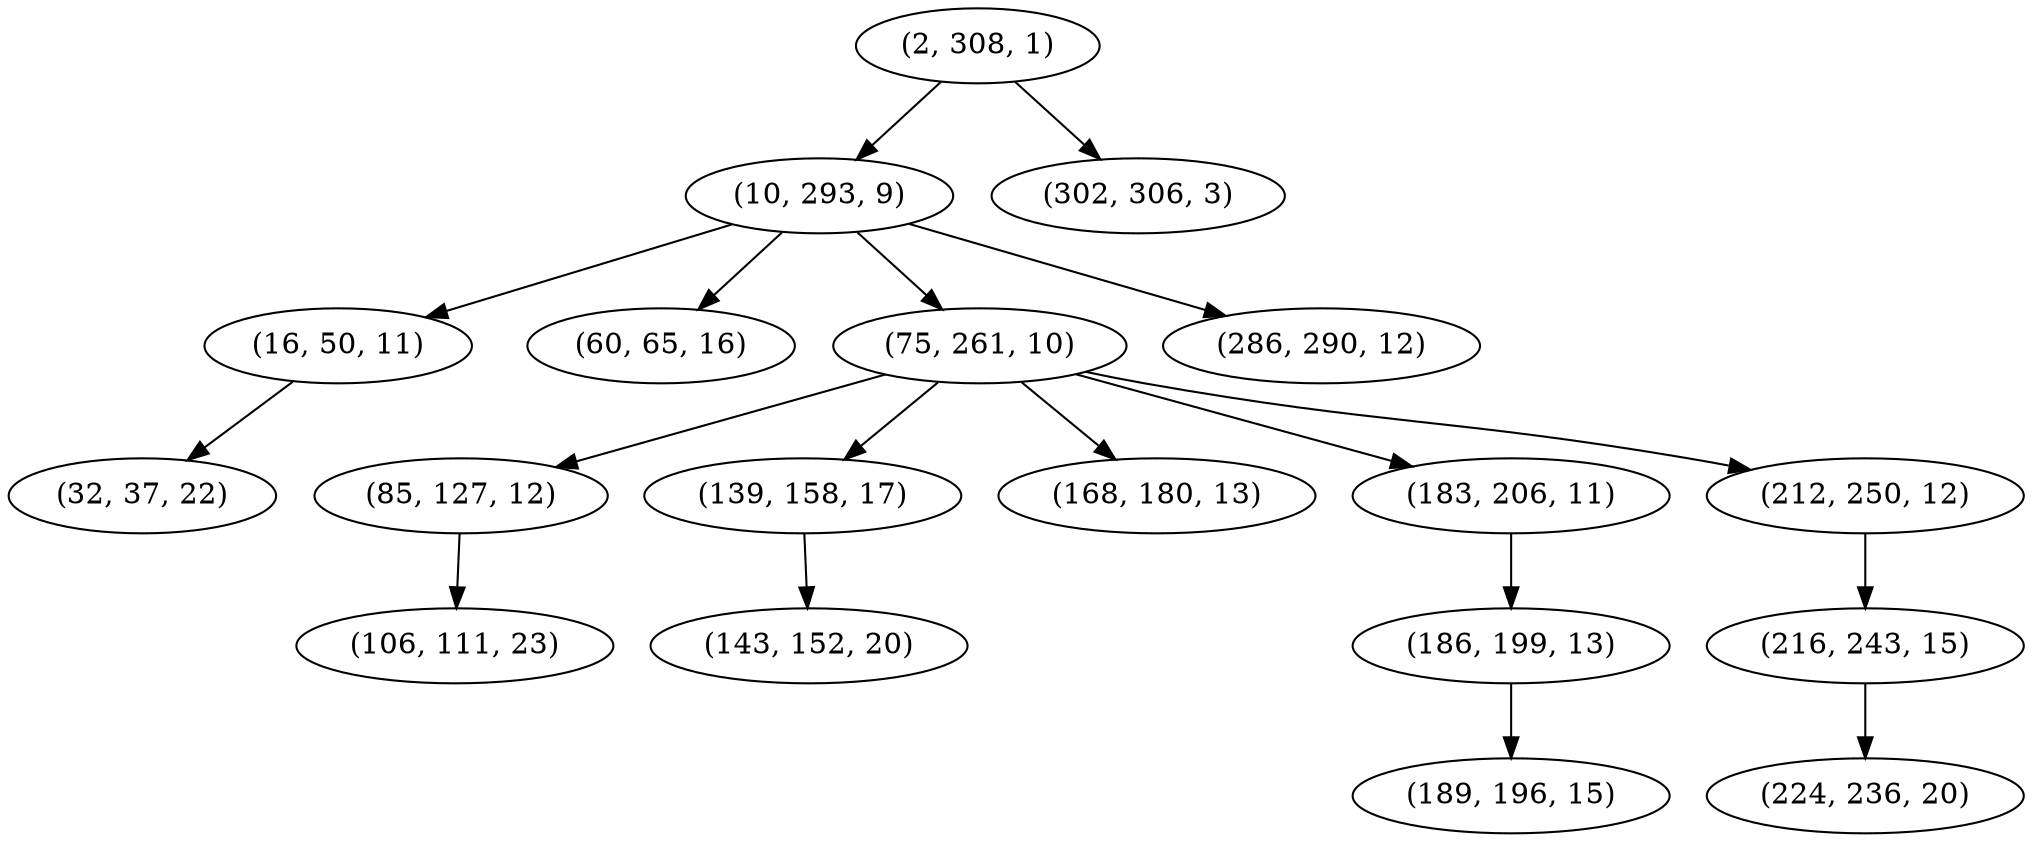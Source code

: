 digraph tree {
    "(2, 308, 1)";
    "(10, 293, 9)";
    "(16, 50, 11)";
    "(32, 37, 22)";
    "(60, 65, 16)";
    "(75, 261, 10)";
    "(85, 127, 12)";
    "(106, 111, 23)";
    "(139, 158, 17)";
    "(143, 152, 20)";
    "(168, 180, 13)";
    "(183, 206, 11)";
    "(186, 199, 13)";
    "(189, 196, 15)";
    "(212, 250, 12)";
    "(216, 243, 15)";
    "(224, 236, 20)";
    "(286, 290, 12)";
    "(302, 306, 3)";
    "(2, 308, 1)" -> "(10, 293, 9)";
    "(2, 308, 1)" -> "(302, 306, 3)";
    "(10, 293, 9)" -> "(16, 50, 11)";
    "(10, 293, 9)" -> "(60, 65, 16)";
    "(10, 293, 9)" -> "(75, 261, 10)";
    "(10, 293, 9)" -> "(286, 290, 12)";
    "(16, 50, 11)" -> "(32, 37, 22)";
    "(75, 261, 10)" -> "(85, 127, 12)";
    "(75, 261, 10)" -> "(139, 158, 17)";
    "(75, 261, 10)" -> "(168, 180, 13)";
    "(75, 261, 10)" -> "(183, 206, 11)";
    "(75, 261, 10)" -> "(212, 250, 12)";
    "(85, 127, 12)" -> "(106, 111, 23)";
    "(139, 158, 17)" -> "(143, 152, 20)";
    "(183, 206, 11)" -> "(186, 199, 13)";
    "(186, 199, 13)" -> "(189, 196, 15)";
    "(212, 250, 12)" -> "(216, 243, 15)";
    "(216, 243, 15)" -> "(224, 236, 20)";
}
